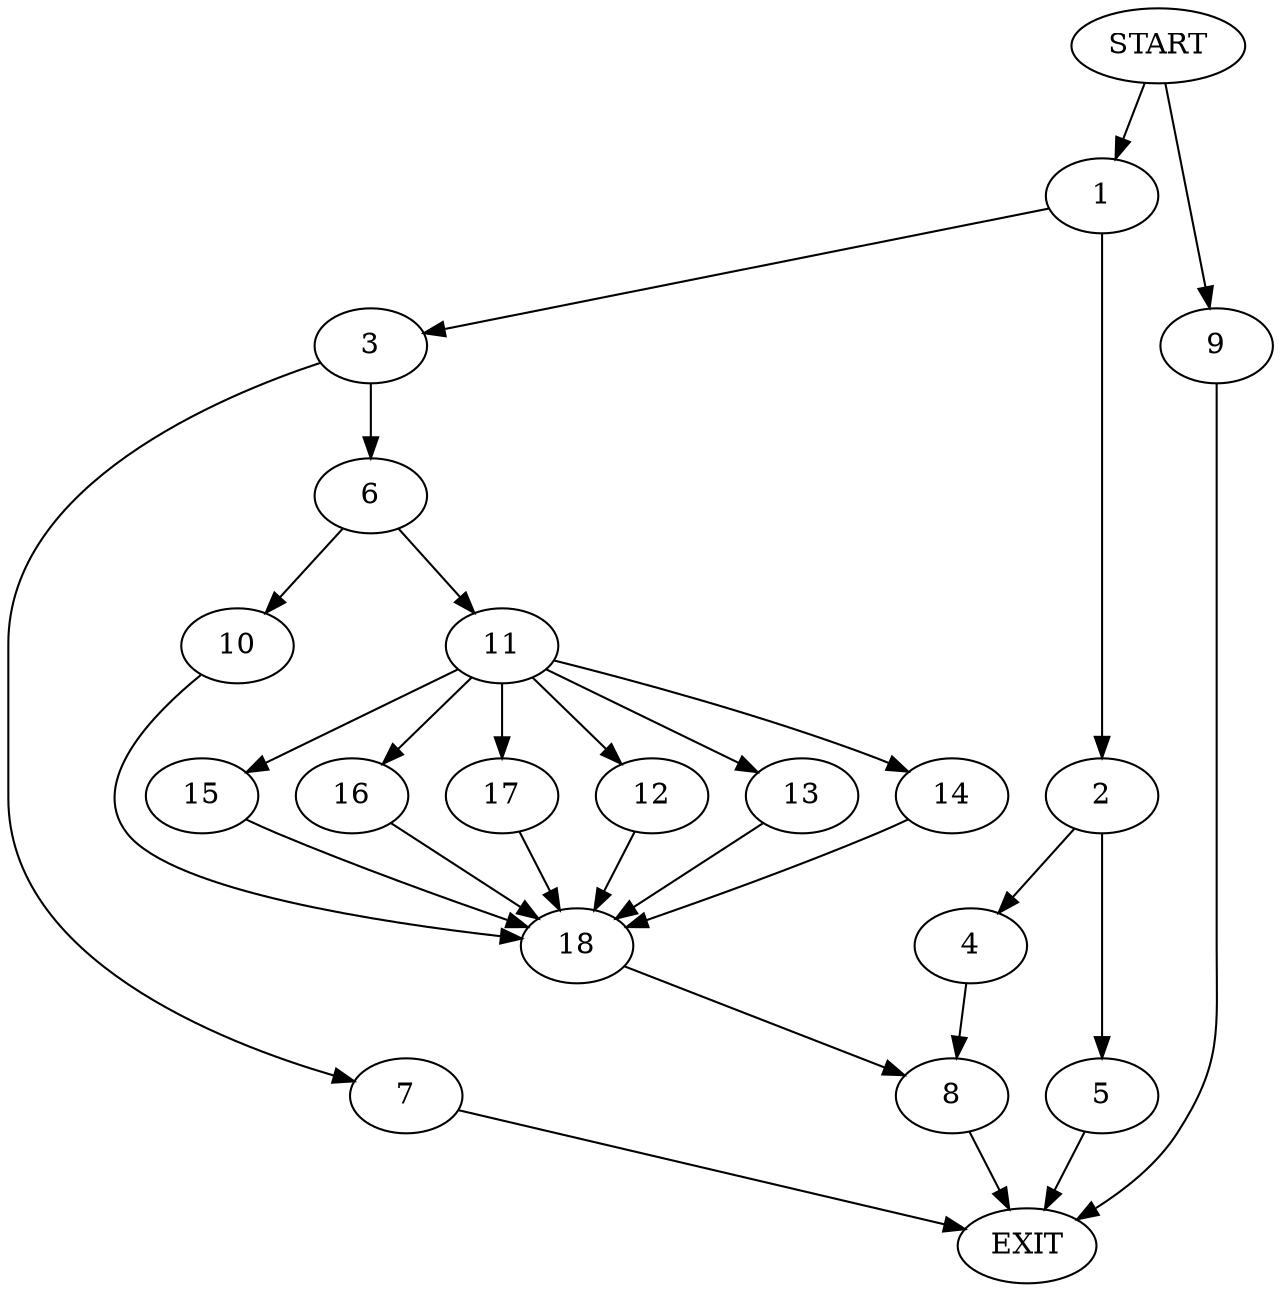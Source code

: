 digraph {
0 [label="START"]
19 [label="EXIT"]
0 -> 1
1 -> 2
1 -> 3
2 -> 4
2 -> 5
3 -> 6
3 -> 7
5 -> 19
4 -> 8
8 -> 19
0 -> 9
9 -> 19
6 -> 10
6 -> 11
7 -> 19
11 -> 12
11 -> 13
11 -> 14
11 -> 15
11 -> 16
11 -> 17
10 -> 18
14 -> 18
16 -> 18
15 -> 18
13 -> 18
17 -> 18
12 -> 18
18 -> 8
}
